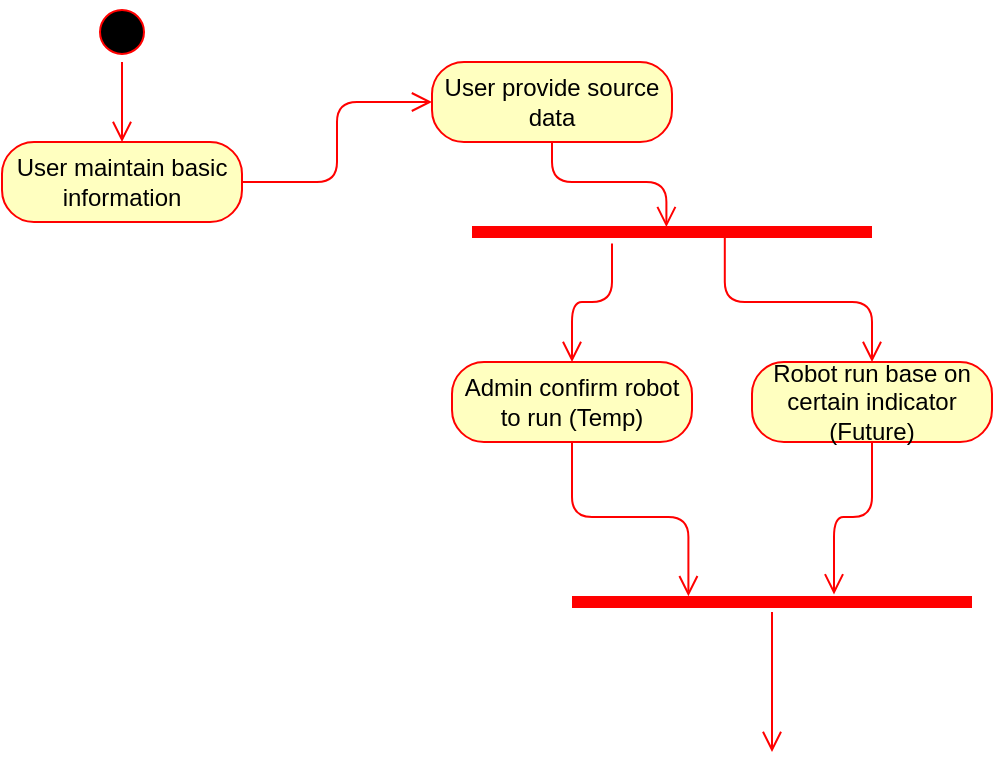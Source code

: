 <mxfile pages="6" version="11.2.4" type="github"><diagram id="dWQrcvL8qliIEVTWoNS4" name="Master"><mxGraphModel dx="906" dy="411" grid="1" gridSize="10" guides="1" tooltips="1" connect="1" arrows="1" fold="1" page="1" pageScale="1" pageWidth="1100" pageHeight="850" math="0" shadow="0"><root><mxCell id="xulz-oO5a7Oa3jRjkXQn-0"/><mxCell id="xulz-oO5a7Oa3jRjkXQn-1" parent="xulz-oO5a7Oa3jRjkXQn-0"/><mxCell id="dqvQHcXK8uDYpzXY4Wup-0" value="" style="ellipse;html=1;shape=startState;fillColor=#000000;strokeColor=#ff0000;" vertex="1" parent="xulz-oO5a7Oa3jRjkXQn-1"><mxGeometry x="100" y="30" width="30" height="30" as="geometry"/></mxCell><mxCell id="dqvQHcXK8uDYpzXY4Wup-1" value="" style="edgeStyle=orthogonalEdgeStyle;html=1;verticalAlign=bottom;endArrow=open;endSize=8;strokeColor=#ff0000;" edge="1" parent="xulz-oO5a7Oa3jRjkXQn-1" source="dqvQHcXK8uDYpzXY4Wup-0" target="dqvQHcXK8uDYpzXY4Wup-2"><mxGeometry relative="1" as="geometry"><mxPoint x="115" y="120" as="targetPoint"/></mxGeometry></mxCell><mxCell id="dqvQHcXK8uDYpzXY4Wup-2" value="User maintain basic information" style="rounded=1;whiteSpace=wrap;html=1;arcSize=40;fontColor=#000000;fillColor=#ffffc0;strokeColor=#ff0000;" vertex="1" parent="xulz-oO5a7Oa3jRjkXQn-1"><mxGeometry x="55" y="100" width="120" height="40" as="geometry"/></mxCell><mxCell id="dqvQHcXK8uDYpzXY4Wup-3" value="" style="edgeStyle=orthogonalEdgeStyle;html=1;verticalAlign=bottom;endArrow=open;endSize=8;strokeColor=#ff0000;" edge="1" parent="xulz-oO5a7Oa3jRjkXQn-1" source="dqvQHcXK8uDYpzXY4Wup-2" target="dqvQHcXK8uDYpzXY4Wup-4"><mxGeometry relative="1" as="geometry"><mxPoint x="115" y="200" as="targetPoint"/></mxGeometry></mxCell><mxCell id="dqvQHcXK8uDYpzXY4Wup-4" value="User provide source data" style="rounded=1;whiteSpace=wrap;html=1;arcSize=40;fontColor=#000000;fillColor=#ffffc0;strokeColor=#ff0000;" vertex="1" parent="xulz-oO5a7Oa3jRjkXQn-1"><mxGeometry x="270" y="60" width="120" height="40" as="geometry"/></mxCell><mxCell id="dqvQHcXK8uDYpzXY4Wup-5" value="" style="edgeStyle=orthogonalEdgeStyle;html=1;verticalAlign=bottom;endArrow=open;endSize=8;strokeColor=#ff0000;entryX=0.486;entryY=0.255;entryDx=0;entryDy=0;entryPerimeter=0;" edge="1" parent="xulz-oO5a7Oa3jRjkXQn-1" source="dqvQHcXK8uDYpzXY4Wup-4" target="dqvQHcXK8uDYpzXY4Wup-10"><mxGeometry relative="1" as="geometry"><mxPoint x="330" y="250" as="targetPoint"/></mxGeometry></mxCell><mxCell id="dqvQHcXK8uDYpzXY4Wup-6" value="Admin confirm robot to run (Temp)" style="rounded=1;whiteSpace=wrap;html=1;arcSize=40;fontColor=#000000;fillColor=#ffffc0;strokeColor=#ff0000;" vertex="1" parent="xulz-oO5a7Oa3jRjkXQn-1"><mxGeometry x="280" y="210" width="120" height="40" as="geometry"/></mxCell><mxCell id="dqvQHcXK8uDYpzXY4Wup-7" value="" style="edgeStyle=orthogonalEdgeStyle;html=1;verticalAlign=bottom;endArrow=open;endSize=8;strokeColor=#ff0000;entryX=0.291;entryY=0.21;entryDx=0;entryDy=0;entryPerimeter=0;" edge="1" parent="xulz-oO5a7Oa3jRjkXQn-1" source="dqvQHcXK8uDYpzXY4Wup-6" target="dqvQHcXK8uDYpzXY4Wup-13"><mxGeometry relative="1" as="geometry"><mxPoint x="330" y="330" as="targetPoint"/></mxGeometry></mxCell><mxCell id="dqvQHcXK8uDYpzXY4Wup-8" value="Robot run base on certain indicator (Future)" style="rounded=1;whiteSpace=wrap;html=1;arcSize=40;fontColor=#000000;fillColor=#ffffc0;strokeColor=#ff0000;" vertex="1" parent="xulz-oO5a7Oa3jRjkXQn-1"><mxGeometry x="430" y="210" width="120" height="40" as="geometry"/></mxCell><mxCell id="dqvQHcXK8uDYpzXY4Wup-9" value="" style="edgeStyle=orthogonalEdgeStyle;html=1;verticalAlign=bottom;endArrow=open;endSize=8;strokeColor=#ff0000;entryX=0.655;entryY=0.119;entryDx=0;entryDy=0;entryPerimeter=0;" edge="1" parent="xulz-oO5a7Oa3jRjkXQn-1" source="dqvQHcXK8uDYpzXY4Wup-8" target="dqvQHcXK8uDYpzXY4Wup-13"><mxGeometry relative="1" as="geometry"><mxPoint x="490" y="310" as="targetPoint"/></mxGeometry></mxCell><mxCell id="dqvQHcXK8uDYpzXY4Wup-10" value="" style="shape=line;html=1;strokeWidth=6;strokeColor=#ff0000;" vertex="1" parent="xulz-oO5a7Oa3jRjkXQn-1"><mxGeometry x="290" y="140" width="200" height="10" as="geometry"/></mxCell><mxCell id="dqvQHcXK8uDYpzXY4Wup-11" value="" style="edgeStyle=orthogonalEdgeStyle;html=1;verticalAlign=bottom;endArrow=open;endSize=8;strokeColor=#ff0000;entryX=0.5;entryY=0;entryDx=0;entryDy=0;exitX=0.35;exitY=1.073;exitDx=0;exitDy=0;exitPerimeter=0;" edge="1" parent="xulz-oO5a7Oa3jRjkXQn-1" source="dqvQHcXK8uDYpzXY4Wup-10" target="dqvQHcXK8uDYpzXY4Wup-6"><mxGeometry relative="1" as="geometry"><mxPoint x="390" y="220" as="targetPoint"/></mxGeometry></mxCell><mxCell id="dqvQHcXK8uDYpzXY4Wup-12" value="" style="edgeStyle=orthogonalEdgeStyle;html=1;verticalAlign=bottom;endArrow=open;endSize=8;strokeColor=#ff0000;exitX=0.632;exitY=0.801;exitDx=0;exitDy=0;exitPerimeter=0;" edge="1" parent="xulz-oO5a7Oa3jRjkXQn-1" source="dqvQHcXK8uDYpzXY4Wup-10" target="dqvQHcXK8uDYpzXY4Wup-8"><mxGeometry relative="1" as="geometry"><mxPoint x="340" y="240" as="targetPoint"/><mxPoint x="400" y="160" as="sourcePoint"/></mxGeometry></mxCell><mxCell id="dqvQHcXK8uDYpzXY4Wup-13" value="" style="shape=line;html=1;strokeWidth=6;strokeColor=#ff0000;" vertex="1" parent="xulz-oO5a7Oa3jRjkXQn-1"><mxGeometry x="340" y="325" width="200" height="10" as="geometry"/></mxCell><mxCell id="dqvQHcXK8uDYpzXY4Wup-14" value="" style="edgeStyle=orthogonalEdgeStyle;html=1;verticalAlign=bottom;endArrow=open;endSize=8;strokeColor=#ff0000;" edge="1" source="dqvQHcXK8uDYpzXY4Wup-13" parent="xulz-oO5a7Oa3jRjkXQn-1"><mxGeometry relative="1" as="geometry"><mxPoint x="440" y="405" as="targetPoint"/></mxGeometry></mxCell></root></mxGraphModel></diagram><diagram id="kjg083pWLBoVDDtL00Iw" name="StatisticReport"><mxGraphModel dx="906" dy="411" grid="1" gridSize="10" guides="1" tooltips="1" connect="1" arrows="1" fold="1" page="1" pageScale="1" pageWidth="1100" pageHeight="850" math="0" shadow="0"><root><mxCell id="0"/><mxCell id="1" parent="0"/></root></mxGraphModel></diagram><diagram id="icaxgThGoKbC_f-febgG" name="GiftCardReport"><mxGraphModel dx="906" dy="411" grid="1" gridSize="10" guides="1" tooltips="1" connect="1" arrows="1" fold="1" page="1" pageScale="1" pageWidth="1100" pageHeight="850" math="0" shadow="0"><root><mxCell id="r02q_jy1E1cN7Bw2F2P4-0"/><mxCell id="r02q_jy1E1cN7Bw2F2P4-1" parent="r02q_jy1E1cN7Bw2F2P4-0"/></root></mxGraphModel></diagram><diagram id="c5iPGtsNAeejCY1a6I9n" name="JDReport"><mxGraphModel dx="906" dy="411" grid="1" gridSize="10" guides="1" tooltips="1" connect="1" arrows="1" fold="1" page="1" pageScale="1" pageWidth="1100" pageHeight="850" math="0" shadow="0"><root><mxCell id="v5LeF2pDPOnvBaqLjbh6-0"/><mxCell id="v5LeF2pDPOnvBaqLjbh6-1" parent="v5LeF2pDPOnvBaqLjbh6-0"/></root></mxGraphModel></diagram><diagram id="7KRd6PCJYYCpXYkgpeX1" name="SAPReport"><mxGraphModel dx="906" dy="411" grid="1" gridSize="10" guides="1" tooltips="1" connect="1" arrows="1" fold="1" page="1" pageScale="1" pageWidth="1100" pageHeight="850" math="0" shadow="0"><root><mxCell id="i8-AEYbULhCNQf13LuKJ-0"/><mxCell id="i8-AEYbULhCNQf13LuKJ-1" parent="i8-AEYbULhCNQf13LuKJ-0"/></root></mxGraphModel></diagram><diagram id="DzEha4EYQ18AcwpE9zr_" name="TaxFiling"><mxGraphModel dx="906" dy="411" grid="1" gridSize="10" guides="1" tooltips="1" connect="1" arrows="1" fold="1" page="1" pageScale="1" pageWidth="1100" pageHeight="850" math="0" shadow="0"><root><mxCell id="4OG8UPgV6eWzD8oNXNIg-0"/><mxCell id="4OG8UPgV6eWzD8oNXNIg-1" parent="4OG8UPgV6eWzD8oNXNIg-0"/></root></mxGraphModel></diagram></mxfile>